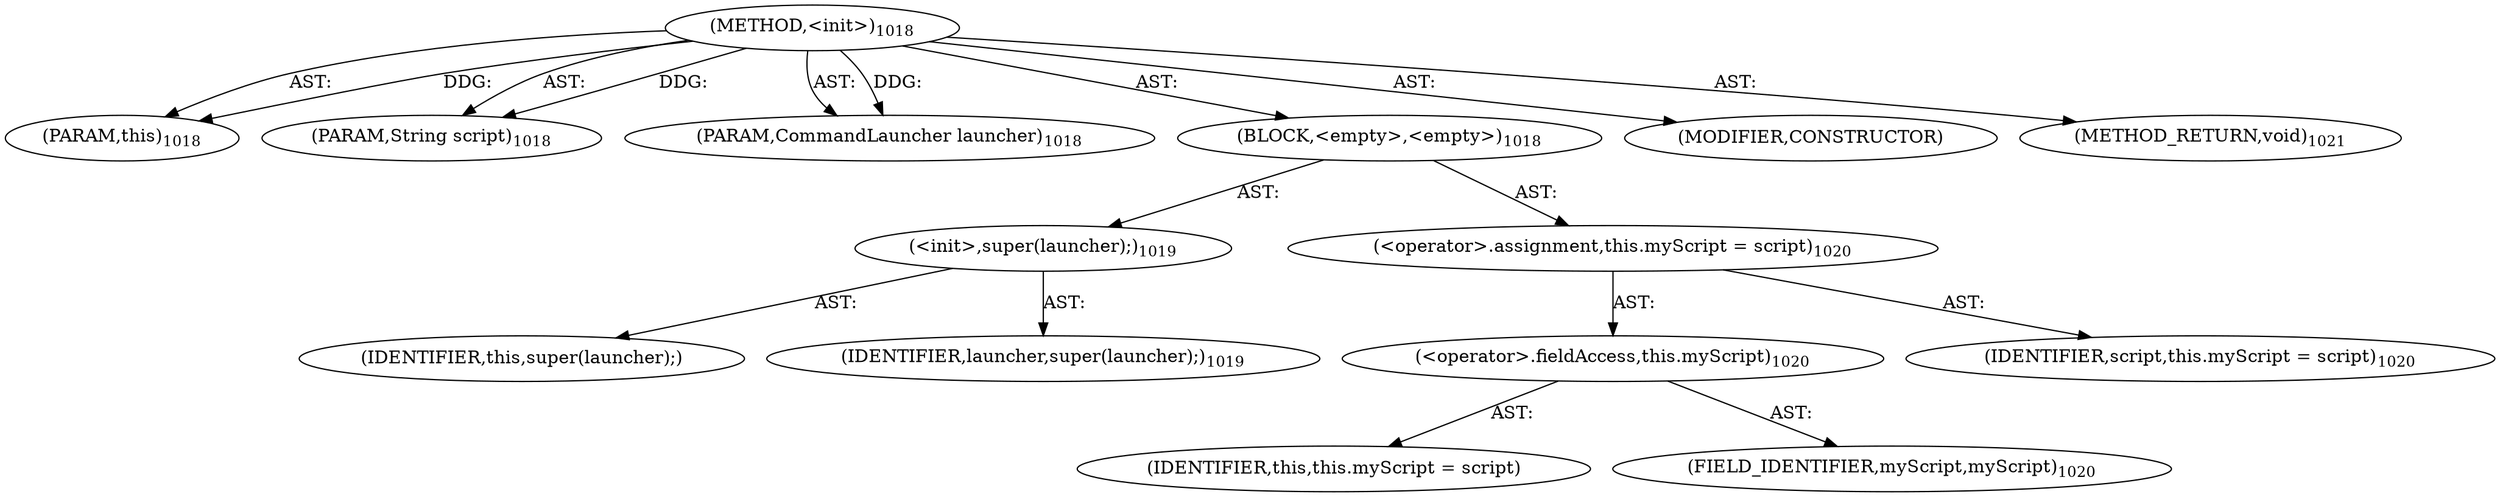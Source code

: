 digraph "&lt;init&gt;" {  
"111669149738" [label = <(METHOD,&lt;init&gt;)<SUB>1018</SUB>> ]
"115964117012" [label = <(PARAM,this)<SUB>1018</SUB>> ]
"115964117093" [label = <(PARAM,String script)<SUB>1018</SUB>> ]
"115964117013" [label = <(PARAM,CommandLauncher launcher)<SUB>1018</SUB>> ]
"25769803920" [label = <(BLOCK,&lt;empty&gt;,&lt;empty&gt;)<SUB>1018</SUB>> ]
"30064771075" [label = <(&lt;init&gt;,super(launcher);)<SUB>1019</SUB>> ]
"68719476766" [label = <(IDENTIFIER,this,super(launcher);)> ]
"68719476767" [label = <(IDENTIFIER,launcher,super(launcher);)<SUB>1019</SUB>> ]
"30064771574" [label = <(&lt;operator&gt;.assignment,this.myScript = script)<SUB>1020</SUB>> ]
"30064771575" [label = <(&lt;operator&gt;.fieldAccess,this.myScript)<SUB>1020</SUB>> ]
"68719477192" [label = <(IDENTIFIER,this,this.myScript = script)> ]
"55834574940" [label = <(FIELD_IDENTIFIER,myScript,myScript)<SUB>1020</SUB>> ]
"68719477193" [label = <(IDENTIFIER,script,this.myScript = script)<SUB>1020</SUB>> ]
"133143986287" [label = <(MODIFIER,CONSTRUCTOR)> ]
"128849018922" [label = <(METHOD_RETURN,void)<SUB>1021</SUB>> ]
  "111669149738" -> "115964117012"  [ label = "AST: "] 
  "111669149738" -> "115964117093"  [ label = "AST: "] 
  "111669149738" -> "115964117013"  [ label = "AST: "] 
  "111669149738" -> "25769803920"  [ label = "AST: "] 
  "111669149738" -> "133143986287"  [ label = "AST: "] 
  "111669149738" -> "128849018922"  [ label = "AST: "] 
  "25769803920" -> "30064771075"  [ label = "AST: "] 
  "25769803920" -> "30064771574"  [ label = "AST: "] 
  "30064771075" -> "68719476766"  [ label = "AST: "] 
  "30064771075" -> "68719476767"  [ label = "AST: "] 
  "30064771574" -> "30064771575"  [ label = "AST: "] 
  "30064771574" -> "68719477193"  [ label = "AST: "] 
  "30064771575" -> "68719477192"  [ label = "AST: "] 
  "30064771575" -> "55834574940"  [ label = "AST: "] 
  "111669149738" -> "115964117012"  [ label = "DDG: "] 
  "111669149738" -> "115964117093"  [ label = "DDG: "] 
  "111669149738" -> "115964117013"  [ label = "DDG: "] 
}
